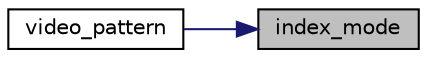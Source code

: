 digraph "index_mode"
{
 // LATEX_PDF_SIZE
  edge [fontname="Helvetica",fontsize="10",labelfontname="Helvetica",labelfontsize="10"];
  node [fontname="Helvetica",fontsize="10",shape=record];
  rankdir="RL";
  Node1 [label="index_mode",height=0.2,width=0.4,color="black", fillcolor="grey75", style="filled", fontcolor="black",tooltip="retorna uma cor ,dependendo esta dos paramtros da funcao, no modo indexado."];
  Node1 -> Node2 [dir="back",color="midnightblue",fontsize="10",style="solid",fontname="Helvetica"];
  Node2 [label="video_pattern",height=0.2,width=0.4,color="black", fillcolor="white", style="filled",URL="$_g_ame_8h.html#af023044539eb002f0562474c4438fc3c",tooltip="preenche o ecra com no_rectangles retangulos, cada um com cor diferente dependendo dos parametroe fir..."];
}
